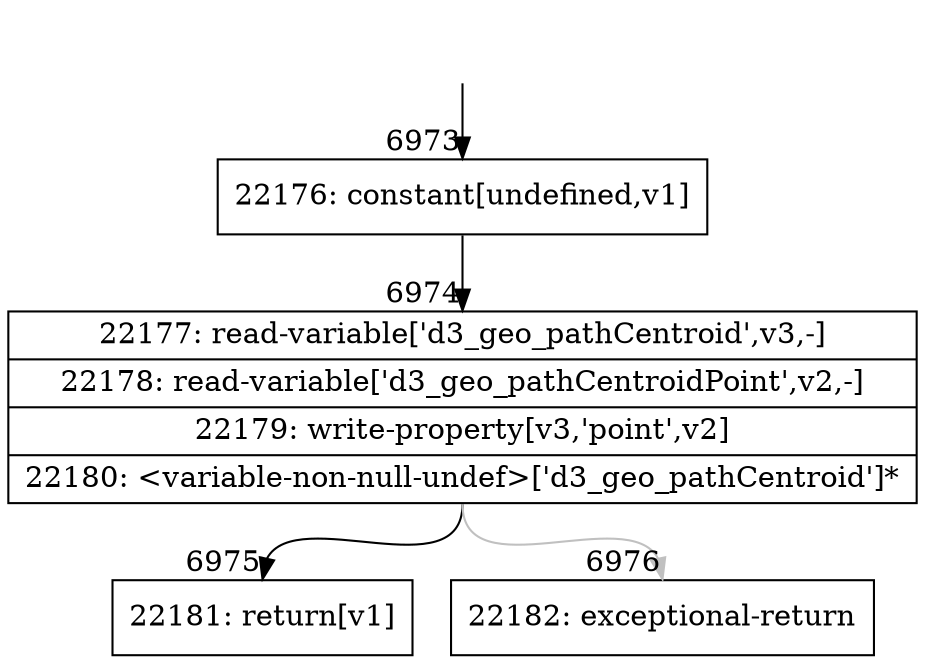 digraph {
rankdir="TD"
BB_entry633[shape=none,label=""];
BB_entry633 -> BB6973 [tailport=s, headport=n, headlabel="    6973"]
BB6973 [shape=record label="{22176: constant[undefined,v1]}" ] 
BB6973 -> BB6974 [tailport=s, headport=n, headlabel="      6974"]
BB6974 [shape=record label="{22177: read-variable['d3_geo_pathCentroid',v3,-]|22178: read-variable['d3_geo_pathCentroidPoint',v2,-]|22179: write-property[v3,'point',v2]|22180: \<variable-non-null-undef\>['d3_geo_pathCentroid']*}" ] 
BB6974 -> BB6975 [tailport=s, headport=n, headlabel="      6975"]
BB6974 -> BB6976 [tailport=s, headport=n, color=gray, headlabel="      6976"]
BB6975 [shape=record label="{22181: return[v1]}" ] 
BB6976 [shape=record label="{22182: exceptional-return}" ] 
//#$~ 4051
}
